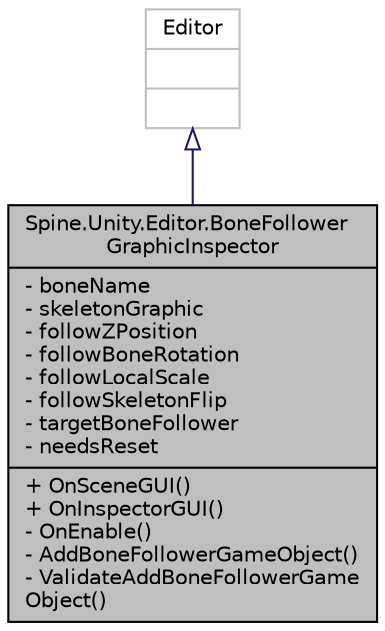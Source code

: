 digraph "Spine.Unity.Editor.BoneFollowerGraphicInspector"
{
 // LATEX_PDF_SIZE
  edge [fontname="Helvetica",fontsize="10",labelfontname="Helvetica",labelfontsize="10"];
  node [fontname="Helvetica",fontsize="10",shape=record];
  Node1 [label="{Spine.Unity.Editor.BoneFollower\lGraphicInspector\n|- boneName\l- skeletonGraphic\l- followZPosition\l- followBoneRotation\l- followLocalScale\l- followSkeletonFlip\l- targetBoneFollower\l- needsReset\l|+ OnSceneGUI()\l+ OnInspectorGUI()\l- OnEnable()\l- AddBoneFollowerGameObject()\l- ValidateAddBoneFollowerGame\lObject()\l}",height=0.2,width=0.4,color="black", fillcolor="grey75", style="filled", fontcolor="black",tooltip=" "];
  Node2 -> Node1 [dir="back",color="midnightblue",fontsize="10",style="solid",arrowtail="onormal",fontname="Helvetica"];
  Node2 [label="{Editor\n||}",height=0.2,width=0.4,color="grey75", fillcolor="white", style="filled",tooltip=" "];
}
